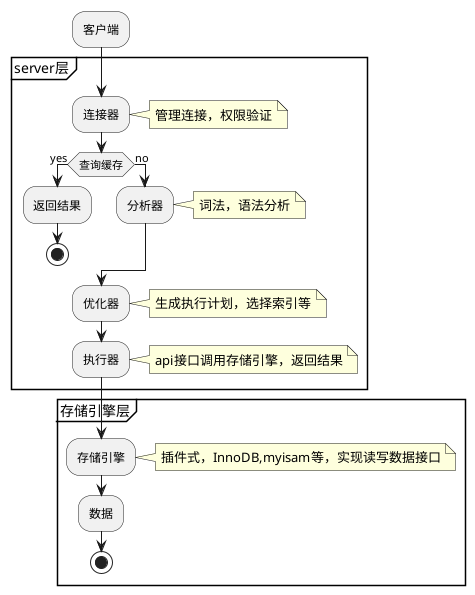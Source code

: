 @startuml
:客户端;
partition server层 {
:连接器;
    note right
         管理连接，权限验证
    end note

if (查询缓存) then (yes)
    :返回结果;
    stop
else (no)
    :分析器;
    note right
         词法，语法分析
    end note
endif

    :优化器;
     note right
         生成执行计划，选择索引等
    end note

    :执行器;
    note right
        api接口调用存储引擎，返回结果
    end note
}
partition 存储引擎层 {

    :存储引擎;
    note right
         插件式，InnoDB,myisam等，实现读写数据接口
    end note
    :数据;
    stop

}
@enduml